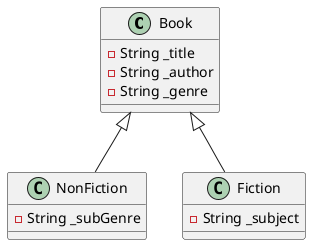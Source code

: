 @startuml

class Book {
  -String _title
  -String _author
  -String _genre
}

class NonFiction {
  -String _subGenre
}

class Fiction {
  -String _subject
}

Book <|-- NonFiction
Book <|-- Fiction

@enduml